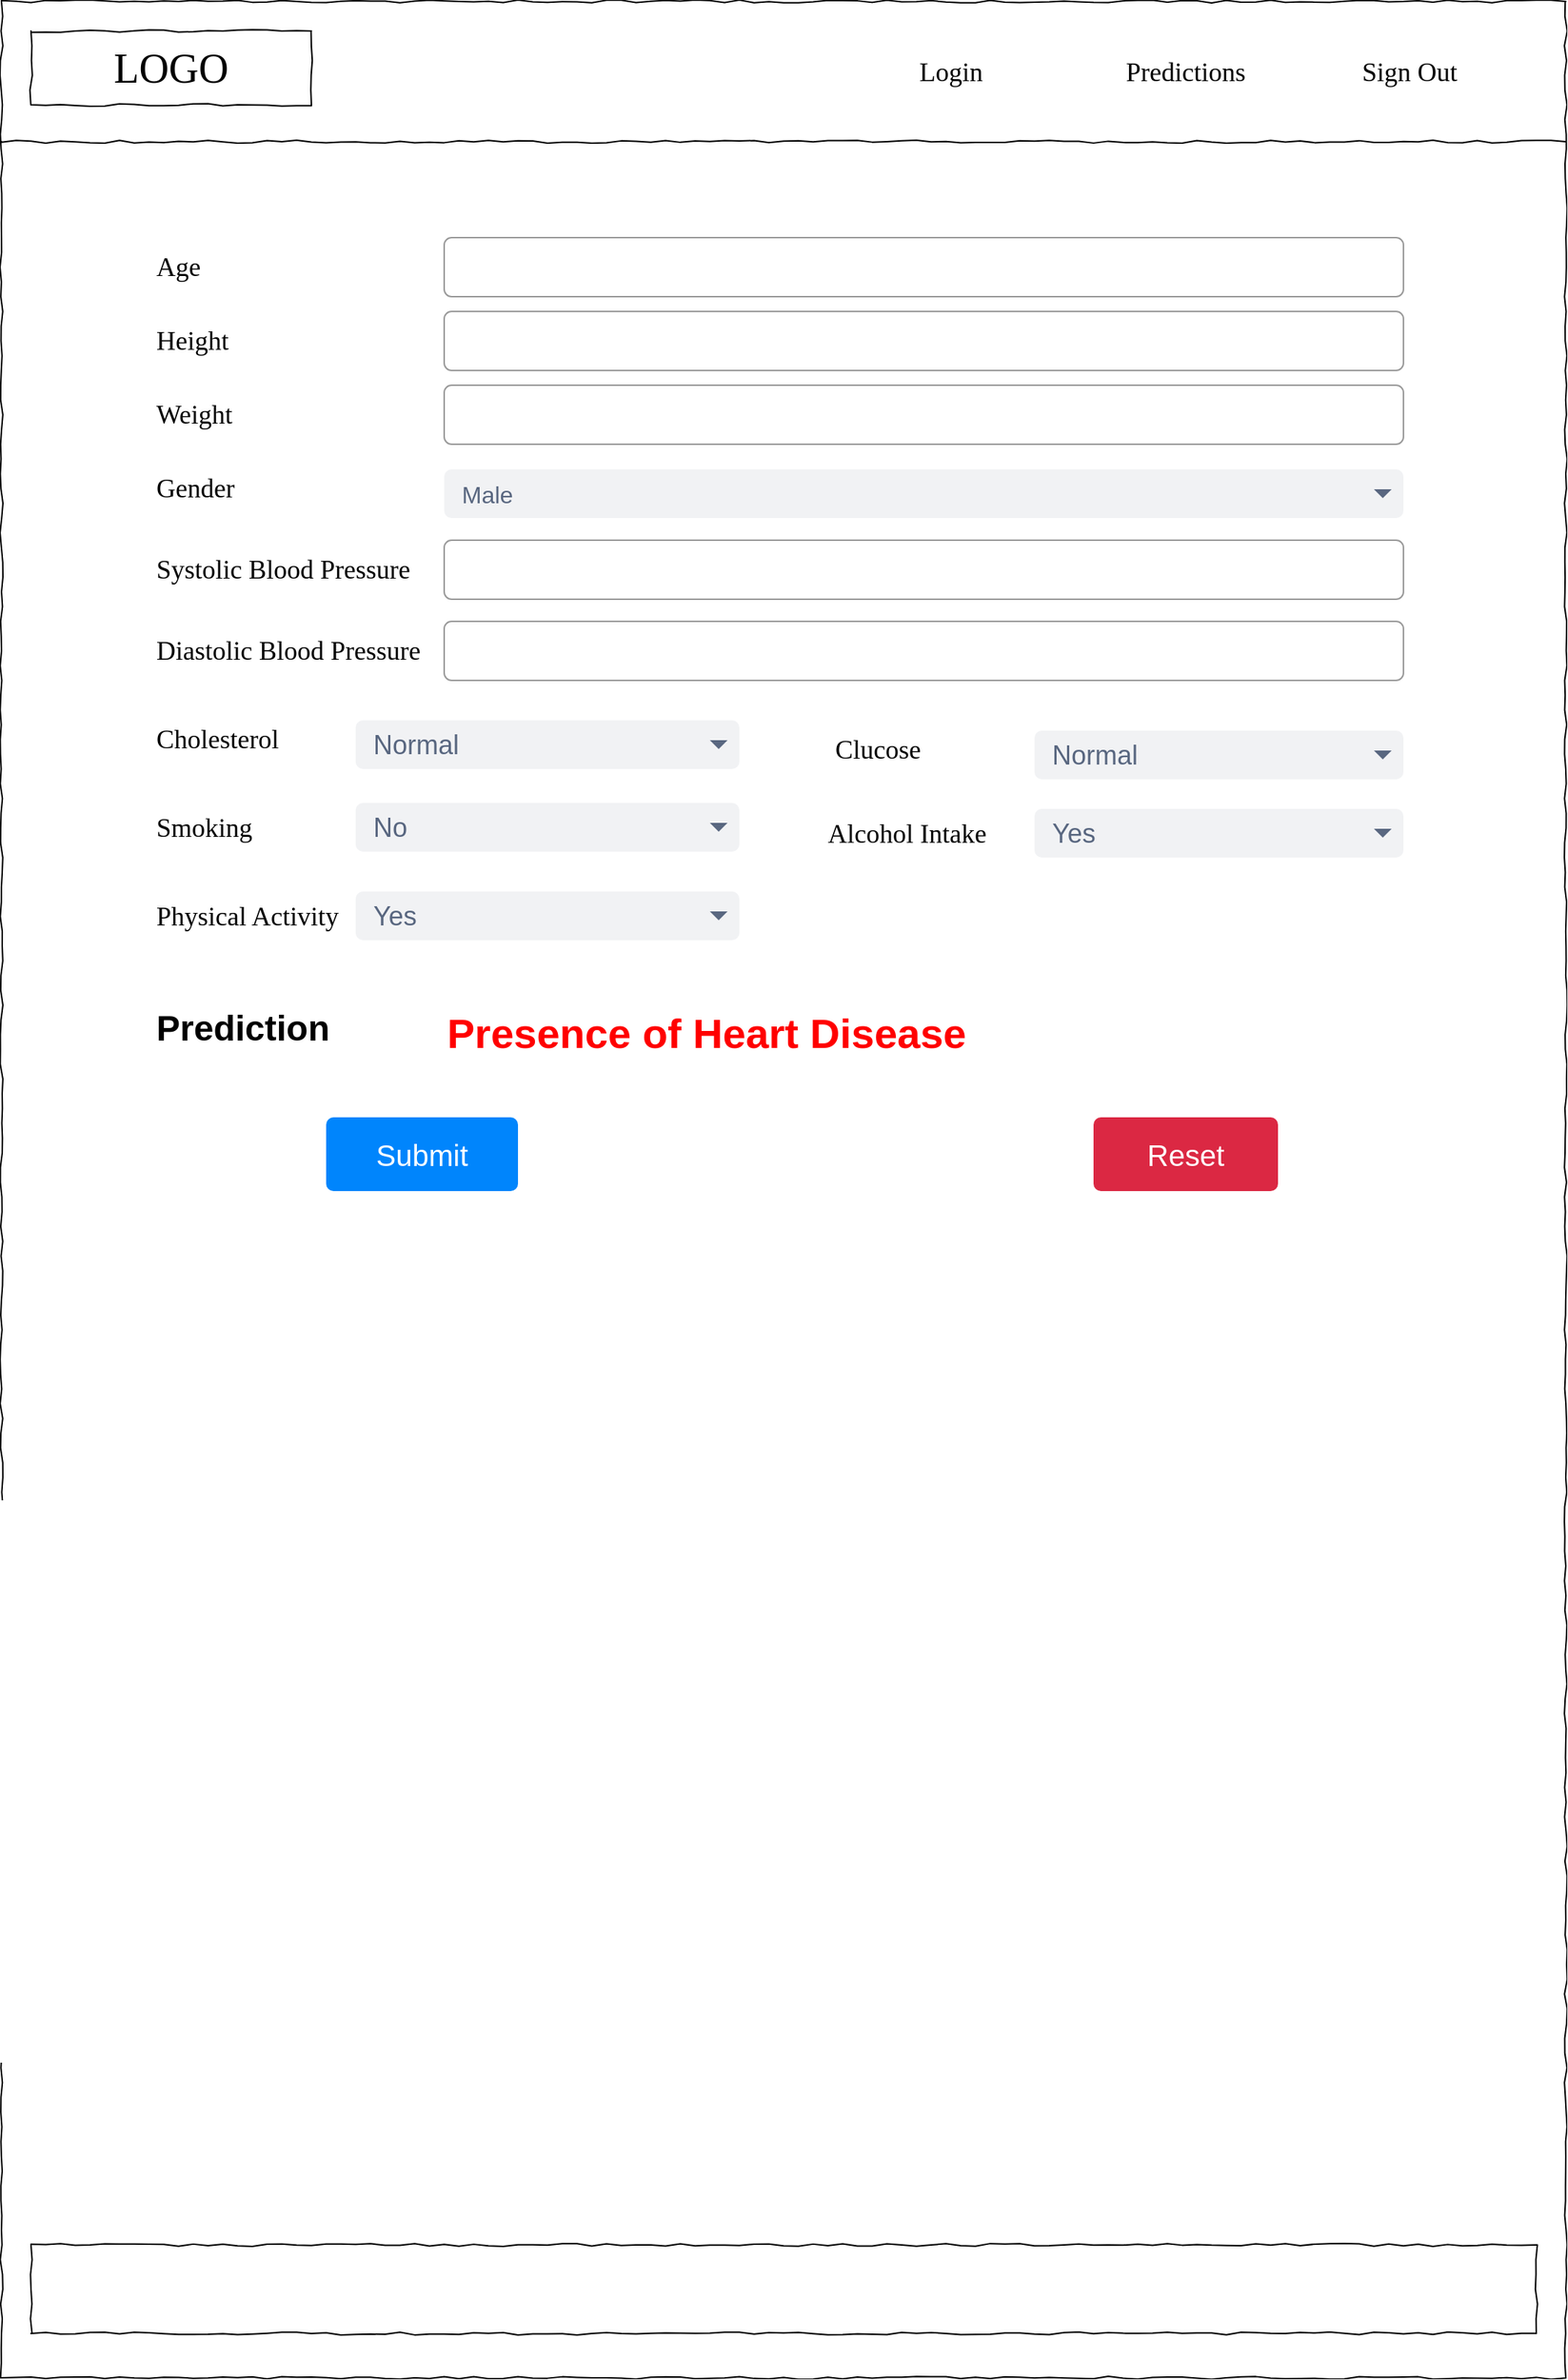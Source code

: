 <mxfile version="13.8.8" type="gitlab">
  <diagram name="Page-1" id="03018318-947c-dd8e-b7a3-06fadd420f32">
    <mxGraphModel dx="1252" dy="673" grid="1" gridSize="10" guides="1" tooltips="1" connect="1" arrows="1" fold="1" page="1" pageScale="1" pageWidth="1100" pageHeight="850" background="#ffffff" math="0" shadow="0">
      <root>
        <mxCell id="0" />
        <mxCell id="1" parent="0" />
        <mxCell id="677b7b8949515195-1" value="" style="whiteSpace=wrap;html=1;rounded=0;shadow=0;labelBackgroundColor=none;strokeColor=#000000;strokeWidth=1;fillColor=none;fontFamily=Verdana;fontSize=12;fontColor=#000000;align=center;comic=1;" parent="1" vertex="1">
          <mxGeometry x="20" y="20" width="1060" height="1610" as="geometry" />
        </mxCell>
        <mxCell id="677b7b8949515195-2" value="LOGO" style="whiteSpace=wrap;html=1;rounded=0;shadow=0;labelBackgroundColor=none;strokeWidth=1;fontFamily=Verdana;fontSize=28;align=center;comic=1;" parent="1" vertex="1">
          <mxGeometry x="40" y="40" width="190" height="50" as="geometry" />
        </mxCell>
        <mxCell id="677b7b8949515195-9" value="" style="line;strokeWidth=1;html=1;rounded=0;shadow=0;labelBackgroundColor=none;fillColor=none;fontFamily=Verdana;fontSize=14;fontColor=#000000;align=center;comic=1;" parent="1" vertex="1">
          <mxGeometry x="20" y="110" width="1060" height="10" as="geometry" />
        </mxCell>
        <mxCell id="677b7b8949515195-11" value="Login" style="text;html=1;points=[];align=left;verticalAlign=top;spacingTop=-4;fontSize=18;fontFamily=Verdana" parent="1" vertex="1">
          <mxGeometry x="640" y="55" width="60" height="20" as="geometry" />
        </mxCell>
        <mxCell id="677b7b8949515195-12" value="Predictions" style="text;html=1;points=[];align=left;verticalAlign=top;spacingTop=-4;fontSize=18;fontFamily=Verdana" parent="1" vertex="1">
          <mxGeometry x="780" y="55" width="60" height="20" as="geometry" />
        </mxCell>
        <mxCell id="677b7b8949515195-13" value="Sign Out" style="text;html=1;points=[];align=left;verticalAlign=top;spacingTop=-4;fontSize=18;fontFamily=Verdana" parent="1" vertex="1">
          <mxGeometry x="940" y="55" width="60" height="20" as="geometry" />
        </mxCell>
        <mxCell id="677b7b8949515195-15" value="&lt;div style=&quot;text-align: justify&quot;&gt;&lt;br&gt;&lt;/div&gt;" style="whiteSpace=wrap;html=1;rounded=0;shadow=0;labelBackgroundColor=none;strokeWidth=1;fillColor=none;fontFamily=Verdana;fontSize=12;align=center;verticalAlign=top;spacing=10;comic=1;" parent="1" vertex="1">
          <mxGeometry x="40" y="1540" width="1020" height="60" as="geometry" />
        </mxCell>
        <mxCell id="5u6ulrgasKh-Fv48c_LY-3" value="Age" style="strokeColor=none;fillColor=none;whiteSpace=wrap;align=left;verticalAlign=middle;fontStyle=0;fontSize=18;spacing=15;fontFamily=Times New Roman;" vertex="1" parent="1">
          <mxGeometry x="110" y="180" width="210" height="40" as="geometry" />
        </mxCell>
        <mxCell id="5u6ulrgasKh-Fv48c_LY-4" value="" style="html=1;shadow=0;dashed=0;shape=mxgraph.bootstrap.rrect;rSize=5;strokeColor=#999999;fillColor=#ffffff;fontColor=#777777;whiteSpace=wrap;align=left;verticalAlign=middle;fontStyle=0;fontSize=14;spacing=15;" vertex="1" parent="1">
          <mxGeometry x="320" y="180" width="650" height="40" as="geometry" />
        </mxCell>
        <mxCell id="5u6ulrgasKh-Fv48c_LY-6" value="Height" style="strokeColor=none;fillColor=none;whiteSpace=wrap;align=left;verticalAlign=middle;fontStyle=0;fontSize=18;spacing=15;fontFamily=Times New Roman;" vertex="1" parent="1">
          <mxGeometry x="110" y="230" width="210" height="40" as="geometry" />
        </mxCell>
        <mxCell id="5u6ulrgasKh-Fv48c_LY-7" value="" style="html=1;shadow=0;dashed=0;shape=mxgraph.bootstrap.rrect;rSize=5;strokeColor=#999999;fillColor=#ffffff;fontColor=#777777;whiteSpace=wrap;align=left;verticalAlign=middle;fontStyle=0;fontSize=14;spacing=15;" vertex="1" parent="1">
          <mxGeometry x="320" y="230" width="650" height="40" as="geometry" />
        </mxCell>
        <mxCell id="5u6ulrgasKh-Fv48c_LY-8" value="Weight" style="strokeColor=none;fillColor=none;whiteSpace=wrap;align=left;verticalAlign=middle;fontStyle=0;fontSize=18;spacing=15;fontFamily=Times New Roman;" vertex="1" parent="1">
          <mxGeometry x="110" y="280" width="210" height="40" as="geometry" />
        </mxCell>
        <mxCell id="5u6ulrgasKh-Fv48c_LY-9" value="" style="html=1;shadow=0;dashed=0;shape=mxgraph.bootstrap.rrect;rSize=5;strokeColor=#999999;fillColor=#ffffff;fontColor=#777777;whiteSpace=wrap;align=left;verticalAlign=middle;fontStyle=0;fontSize=14;spacing=15;" vertex="1" parent="1">
          <mxGeometry x="320" y="280" width="650" height="40" as="geometry" />
        </mxCell>
        <mxCell id="5u6ulrgasKh-Fv48c_LY-10" value="Gender" style="strokeColor=none;fillColor=none;whiteSpace=wrap;align=left;verticalAlign=middle;fontStyle=0;fontSize=18;spacing=15;fontFamily=Times New Roman;" vertex="1" parent="1">
          <mxGeometry x="110" y="330" width="210" height="40" as="geometry" />
        </mxCell>
        <mxCell id="5u6ulrgasKh-Fv48c_LY-12" value="Systolic Blood Pressure" style="strokeColor=none;fillColor=none;whiteSpace=wrap;align=left;verticalAlign=middle;fontStyle=0;fontSize=18;spacing=15;fontFamily=Times New Roman;" vertex="1" parent="1">
          <mxGeometry x="110" y="385" width="210" height="40" as="geometry" />
        </mxCell>
        <mxCell id="5u6ulrgasKh-Fv48c_LY-13" value="" style="html=1;shadow=0;dashed=0;shape=mxgraph.bootstrap.rrect;rSize=5;strokeColor=#999999;fillColor=#ffffff;fontColor=#777777;whiteSpace=wrap;align=left;verticalAlign=middle;fontStyle=0;fontSize=14;spacing=15;" vertex="1" parent="1">
          <mxGeometry x="320" y="385" width="650" height="40" as="geometry" />
        </mxCell>
        <mxCell id="5u6ulrgasKh-Fv48c_LY-14" value="Diastolic Blood Pressure" style="strokeColor=none;fillColor=none;whiteSpace=wrap;align=left;verticalAlign=middle;fontStyle=0;fontSize=18;spacing=15;fontFamily=Times New Roman;" vertex="1" parent="1">
          <mxGeometry x="110" y="440" width="210" height="40" as="geometry" />
        </mxCell>
        <mxCell id="5u6ulrgasKh-Fv48c_LY-15" value="" style="html=1;shadow=0;dashed=0;shape=mxgraph.bootstrap.rrect;rSize=5;strokeColor=#999999;fillColor=#ffffff;fontColor=#777777;whiteSpace=wrap;align=left;verticalAlign=middle;fontStyle=0;fontSize=14;spacing=15;" vertex="1" parent="1">
          <mxGeometry x="320" y="440" width="650" height="40" as="geometry" />
        </mxCell>
        <mxCell id="5u6ulrgasKh-Fv48c_LY-16" value="Cholesterol" style="strokeColor=none;fillColor=none;whiteSpace=wrap;align=left;verticalAlign=middle;fontStyle=0;fontSize=18;spacing=15;fontFamily=Times New Roman;" vertex="1" parent="1">
          <mxGeometry x="110" y="500" width="140" height="40" as="geometry" />
        </mxCell>
        <mxCell id="5u6ulrgasKh-Fv48c_LY-18" value="Clucose" style="strokeColor=none;fillColor=none;whiteSpace=wrap;align=left;verticalAlign=middle;fontStyle=0;fontSize=18;spacing=15;fontFamily=Times New Roman;" vertex="1" parent="1">
          <mxGeometry x="570" y="507" width="120" height="40" as="geometry" />
        </mxCell>
        <mxCell id="5u6ulrgasKh-Fv48c_LY-20" value="Smoking" style="strokeColor=none;fillColor=none;whiteSpace=wrap;align=left;verticalAlign=middle;fontStyle=0;fontSize=18;spacing=15;fontFamily=Times New Roman;" vertex="1" parent="1">
          <mxGeometry x="110" y="560" width="130" height="40" as="geometry" />
        </mxCell>
        <mxCell id="5u6ulrgasKh-Fv48c_LY-22" value="Alcohol Intake" style="strokeColor=none;fillColor=none;whiteSpace=wrap;align=left;verticalAlign=middle;fontStyle=0;fontSize=18;spacing=15;fontFamily=Times New Roman;" vertex="1" parent="1">
          <mxGeometry x="565" y="563.5" width="210" height="40" as="geometry" />
        </mxCell>
        <mxCell id="5u6ulrgasKh-Fv48c_LY-25" value="Physical Activity" style="strokeColor=none;fillColor=none;whiteSpace=wrap;align=left;verticalAlign=middle;fontStyle=0;fontSize=18;spacing=15;fontFamily=Times New Roman;" vertex="1" parent="1">
          <mxGeometry x="110" y="620" width="200" height="40" as="geometry" />
        </mxCell>
        <mxCell id="5u6ulrgasKh-Fv48c_LY-27" value="&lt;font style=&quot;font-size: 20px&quot;&gt;Reset&lt;/font&gt;" style="html=1;shadow=0;dashed=0;shape=mxgraph.bootstrap.rrect;rSize=5;strokeColor=none;strokeWidth=1;fillColor=#DB2843;fontColor=#FFFFFF;whiteSpace=wrap;align=center;verticalAlign=middle;spacingLeft=0;fontStyle=0;fontSize=16;spacing=5;" vertex="1" parent="1">
          <mxGeometry x="760" y="776" width="125" height="50" as="geometry" />
        </mxCell>
        <mxCell id="5u6ulrgasKh-Fv48c_LY-28" value="&lt;font style=&quot;font-size: 20px&quot;&gt;Submit&lt;/font&gt;" style="html=1;shadow=0;dashed=0;shape=mxgraph.bootstrap.rrect;rSize=5;strokeColor=none;strokeWidth=1;fillColor=#0085FC;fontColor=#FFFFFF;whiteSpace=wrap;align=center;verticalAlign=middle;spacingLeft=0;fontStyle=0;fontSize=16;spacing=5;" vertex="1" parent="1">
          <mxGeometry x="240" y="776" width="130" height="50" as="geometry" />
        </mxCell>
        <mxCell id="5u6ulrgasKh-Fv48c_LY-29" value="Prediction" style="strokeColor=none;fillColor=none;whiteSpace=wrap;align=left;verticalAlign=middle;fontStyle=1;fontSize=24;spacing=15;" vertex="1" parent="1">
          <mxGeometry x="110" y="676" width="220" height="80" as="geometry" />
        </mxCell>
        <mxCell id="5u6ulrgasKh-Fv48c_LY-30" value="Presence of Heart Disease" style="strokeColor=none;fillColor=none;align=left;verticalAlign=middle;fontStyle=1;fontSize=28;fontColor=#FF0000;" vertex="1" parent="1">
          <mxGeometry x="320" y="686" width="600" height="60" as="geometry" />
        </mxCell>
        <mxCell id="5u6ulrgasKh-Fv48c_LY-33" value="&lt;font style=&quot;font-size: 16px&quot;&gt;Male&lt;/font&gt;" style="rounded=1;fillColor=#F1F2F4;strokeColor=none;html=1;fontColor=#596780;align=left;fontSize=12;spacingLeft=10" vertex="1" parent="1">
          <mxGeometry x="320" y="337" width="650" height="33" as="geometry" />
        </mxCell>
        <mxCell id="5u6ulrgasKh-Fv48c_LY-34" value="" style="shape=triangle;direction=south;fillColor=#596780;strokeColor=none;html=1" vertex="1" parent="5u6ulrgasKh-Fv48c_LY-33">
          <mxGeometry x="1" y="0.5" width="12" height="6" relative="1" as="geometry">
            <mxPoint x="-20" y="-3" as="offset" />
          </mxGeometry>
        </mxCell>
        <mxCell id="5u6ulrgasKh-Fv48c_LY-42" value="&lt;font style=&quot;font-size: 18px&quot;&gt;Normal&lt;/font&gt;" style="rounded=1;fillColor=#F1F2F4;strokeColor=none;html=1;fontColor=#596780;align=left;fontSize=12;spacingLeft=10" vertex="1" parent="1">
          <mxGeometry x="260" y="507" width="260" height="33" as="geometry" />
        </mxCell>
        <mxCell id="5u6ulrgasKh-Fv48c_LY-43" value="" style="shape=triangle;direction=south;fillColor=#596780;strokeColor=none;html=1" vertex="1" parent="5u6ulrgasKh-Fv48c_LY-42">
          <mxGeometry x="1" y="0.5" width="12" height="6" relative="1" as="geometry">
            <mxPoint x="-20" y="-3" as="offset" />
          </mxGeometry>
        </mxCell>
        <mxCell id="5u6ulrgasKh-Fv48c_LY-45" value="&lt;font style=&quot;font-size: 18px&quot;&gt;Normal&lt;/font&gt;" style="rounded=1;fillColor=#F1F2F4;strokeColor=none;html=1;fontColor=#596780;align=left;fontSize=12;spacingLeft=10" vertex="1" parent="1">
          <mxGeometry x="720" y="514" width="250" height="33" as="geometry" />
        </mxCell>
        <mxCell id="5u6ulrgasKh-Fv48c_LY-46" value="" style="shape=triangle;direction=south;fillColor=#596780;strokeColor=none;html=1" vertex="1" parent="5u6ulrgasKh-Fv48c_LY-45">
          <mxGeometry x="1" y="0.5" width="12" height="6" relative="1" as="geometry">
            <mxPoint x="-20" y="-3" as="offset" />
          </mxGeometry>
        </mxCell>
        <mxCell id="5u6ulrgasKh-Fv48c_LY-48" value="&lt;span style=&quot;font-size: 18px&quot;&gt;No&lt;/span&gt;" style="rounded=1;fillColor=#F1F2F4;strokeColor=none;html=1;fontColor=#596780;align=left;fontSize=12;spacingLeft=10" vertex="1" parent="1">
          <mxGeometry x="260" y="563" width="260" height="33" as="geometry" />
        </mxCell>
        <mxCell id="5u6ulrgasKh-Fv48c_LY-49" value="" style="shape=triangle;direction=south;fillColor=#596780;strokeColor=none;html=1" vertex="1" parent="5u6ulrgasKh-Fv48c_LY-48">
          <mxGeometry x="1" y="0.5" width="12" height="6" relative="1" as="geometry">
            <mxPoint x="-20" y="-3" as="offset" />
          </mxGeometry>
        </mxCell>
        <mxCell id="5u6ulrgasKh-Fv48c_LY-50" value="&lt;span style=&quot;font-size: 18px&quot;&gt;Yes&lt;/span&gt;" style="rounded=1;fillColor=#F1F2F4;strokeColor=none;html=1;fontColor=#596780;align=left;fontSize=12;spacingLeft=10" vertex="1" parent="1">
          <mxGeometry x="720" y="567" width="250" height="33" as="geometry" />
        </mxCell>
        <mxCell id="5u6ulrgasKh-Fv48c_LY-51" value="" style="shape=triangle;direction=south;fillColor=#596780;strokeColor=none;html=1" vertex="1" parent="5u6ulrgasKh-Fv48c_LY-50">
          <mxGeometry x="1" y="0.5" width="12" height="6" relative="1" as="geometry">
            <mxPoint x="-20" y="-3" as="offset" />
          </mxGeometry>
        </mxCell>
        <mxCell id="5u6ulrgasKh-Fv48c_LY-52" value="&lt;span style=&quot;font-size: 18px&quot;&gt;Yes&lt;/span&gt;" style="rounded=1;fillColor=#F1F2F4;strokeColor=none;html=1;fontColor=#596780;align=left;fontSize=12;spacingLeft=10" vertex="1" parent="1">
          <mxGeometry x="260" y="623" width="260" height="33" as="geometry" />
        </mxCell>
        <mxCell id="5u6ulrgasKh-Fv48c_LY-53" value="" style="shape=triangle;direction=south;fillColor=#596780;strokeColor=none;html=1" vertex="1" parent="5u6ulrgasKh-Fv48c_LY-52">
          <mxGeometry x="1" y="0.5" width="12" height="6" relative="1" as="geometry">
            <mxPoint x="-20" y="-3" as="offset" />
          </mxGeometry>
        </mxCell>
      </root>
    </mxGraphModel>
  </diagram>
</mxfile>
